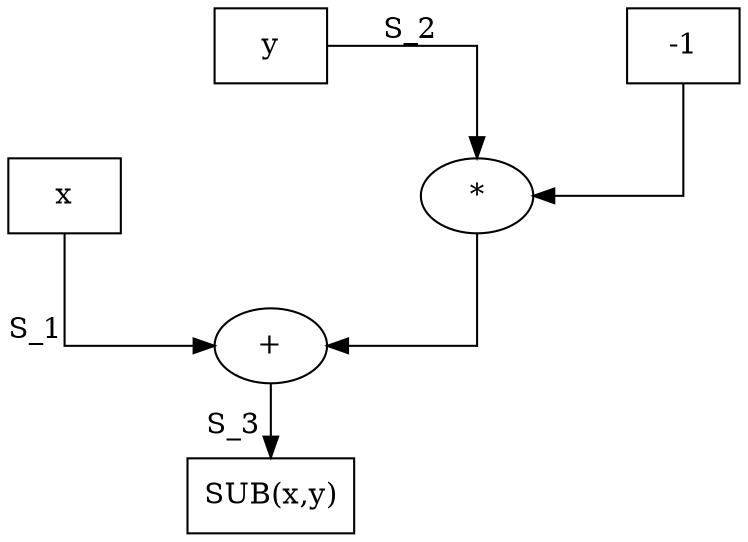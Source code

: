 digraph BTSUB {
	graph [center=true,
		forcelabels=true,
		nodesep=2.0,
		splines=ortho
	];
	n1	[label=x,
		shape=box];
	n5	[label="+"];
	n1 -> n5	[xlabel="S_1 "];
	n6	[label="SUB(x,y)",
		shape=box];
	n5 -> n6	[xlabel="S_3 "];
	n2	[label=y,
		shape=box];
	n4	[label="*"];
	n2 -> n4	[xlabel="S_2 "];
	n4 -> n5;
	n3	[label=-1,
		shape=box];
	n3 -> n4;
}
